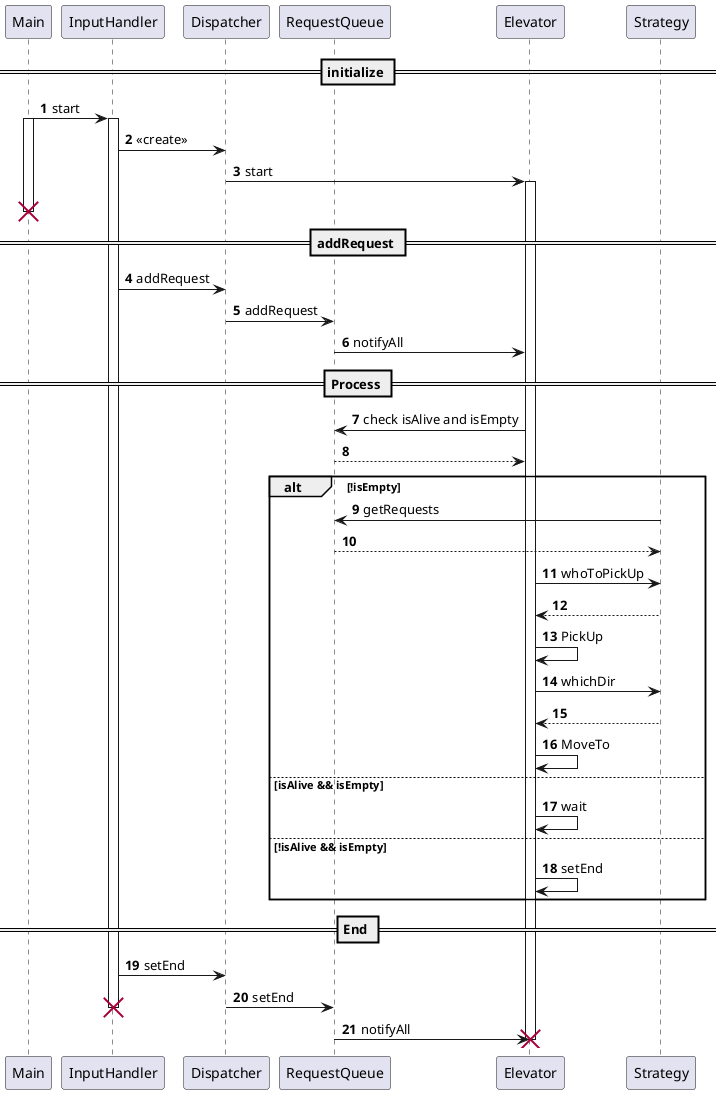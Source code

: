 @startuml
'https://plantuml.com/sequence-diagram

autonumber

participant Main as m
participant InputHandler as i
participant Dispatcher as d
participant RequestQueue as r
participant Elevator as e
participant Strategy as s

== initialize ==
m->i : start
activate i
activate m
i->d : <<create>>
d->e : start
activate e
deactivate m
destroy m
== addRequest ==
i->d : addRequest
d->r : addRequest
r->e : notifyAll
== Process ==
e->r : check isAlive and isEmpty
r-->e
alt  !isEmpty
    s->r : getRequests
    s<--r
    e->s : whoToPickUp
    e<--s
    e->e : PickUp
    e->s : whichDir
    e<--s
    e->e : MoveTo
else isAlive && isEmpty
    e->e : wait
else !isAlive && isEmpty
    e->e : setEnd
end
== End ==
i->d : setEnd
d->r : setEnd
destroy i
r->e : notifyAll
deactivate i
deactivate e
destroy e
@enduml
